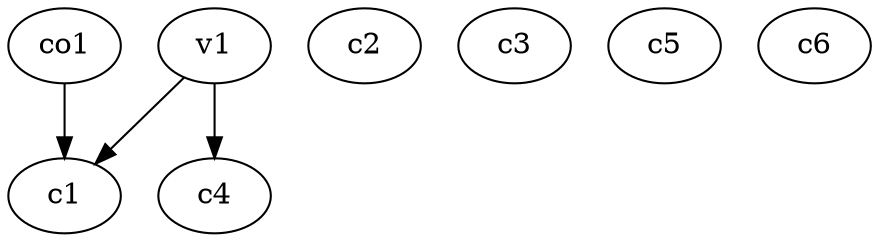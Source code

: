 strict digraph  {
c1;
c2;
c3;
c4;
c5;
c6;
v1;
co1;
v1 -> c1  [weight=1];
v1 -> c4  [weight=1];
co1 -> c1  [weight=1];
}
